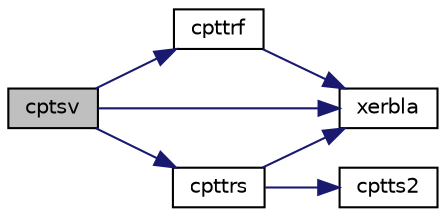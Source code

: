 digraph "cptsv"
{
 // LATEX_PDF_SIZE
  edge [fontname="Helvetica",fontsize="10",labelfontname="Helvetica",labelfontsize="10"];
  node [fontname="Helvetica",fontsize="10",shape=record];
  rankdir="LR";
  Node1 [label="cptsv",height=0.2,width=0.4,color="black", fillcolor="grey75", style="filled", fontcolor="black",tooltip="CPTSV computes the solution to system of linear equations A * X = B for PT matrices"];
  Node1 -> Node2 [color="midnightblue",fontsize="10",style="solid",fontname="Helvetica"];
  Node2 [label="cpttrf",height=0.2,width=0.4,color="black", fillcolor="white", style="filled",URL="$cpttrf_8f.html#ab4ab4f156ac9e5e7e67f4c45b6033ba6",tooltip="CPTTRF"];
  Node2 -> Node3 [color="midnightblue",fontsize="10",style="solid",fontname="Helvetica"];
  Node3 [label="xerbla",height=0.2,width=0.4,color="black", fillcolor="white", style="filled",URL="$xerbla_8f.html#a377ee61015baf8dea7770b3a404b1c07",tooltip="XERBLA"];
  Node1 -> Node4 [color="midnightblue",fontsize="10",style="solid",fontname="Helvetica"];
  Node4 [label="cpttrs",height=0.2,width=0.4,color="black", fillcolor="white", style="filled",URL="$cpttrs_8f.html#a63605a86c7011a213f3e3f95c98cda5c",tooltip="CPTTRS"];
  Node4 -> Node5 [color="midnightblue",fontsize="10",style="solid",fontname="Helvetica"];
  Node5 [label="cptts2",height=0.2,width=0.4,color="black", fillcolor="white", style="filled",URL="$cptts2_8f.html#adecb0ce69b03e2b960effe0754e322d4",tooltip="CPTTS2 solves a tridiagonal system of the form AX=B using the L D LH factorization computed by spttrf..."];
  Node4 -> Node3 [color="midnightblue",fontsize="10",style="solid",fontname="Helvetica"];
  Node1 -> Node3 [color="midnightblue",fontsize="10",style="solid",fontname="Helvetica"];
}

